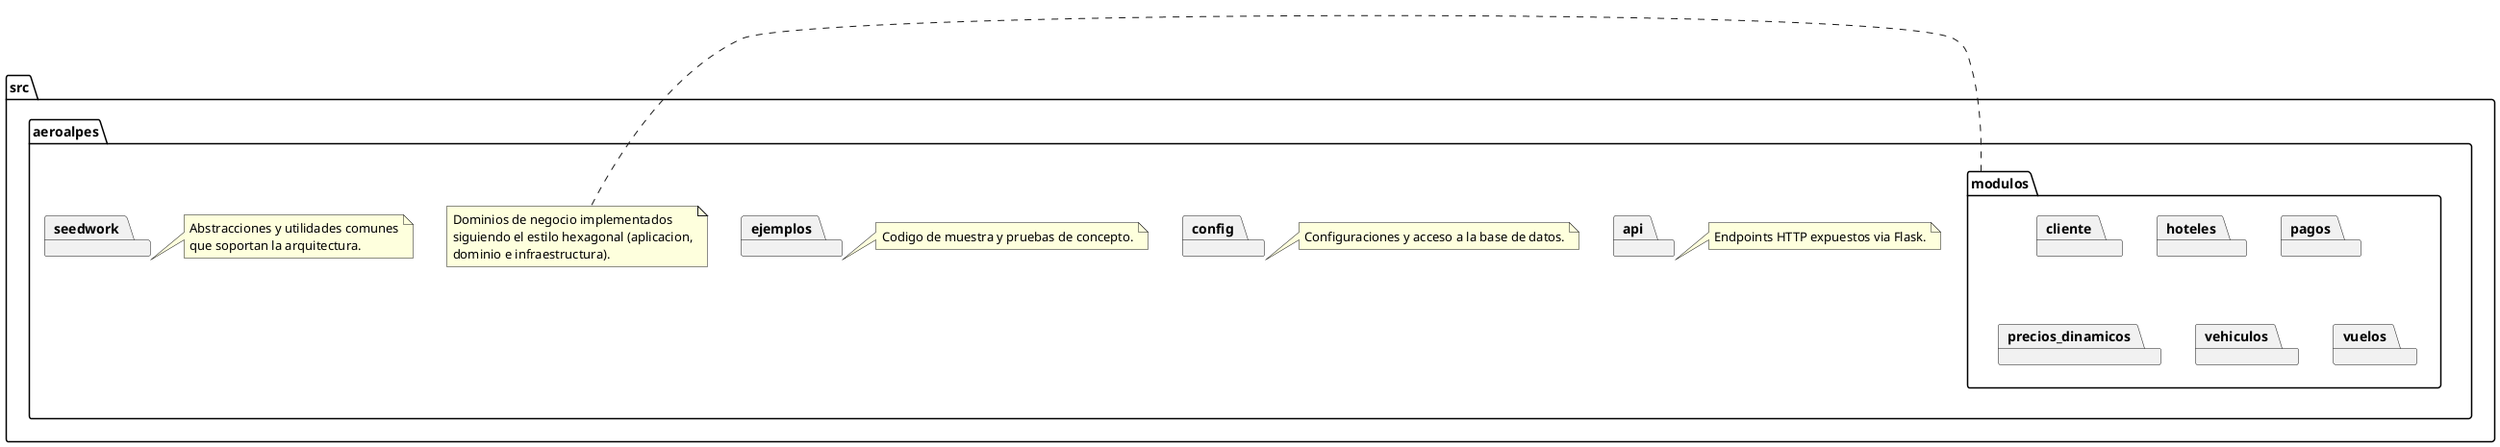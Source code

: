 @startuml
' Vista de paquetes basada en arquitectura hexagonal

package "src" {
    package "aeroalpes" {
        package "api" as api
        note right of api
            Endpoints HTTP expuestos via Flask.
        end note

        package "config" as config
        note right of config
            Configuraciones y acceso a la base de datos.
        end note

        package "ejemplos" as ejemplos
        note right of ejemplos
            Codigo de muestra y pruebas de concepto.
        end note

        package "modulos" as modulos {
            package "cliente"
            package "hoteles"
            package "pagos"
            package "precios_dinamicos"
            package "vehiculos"
            package "vuelos" as vuelos
        }
        note right of modulos
            Dominios de negocio implementados
            siguiendo el estilo hexagonal (aplicacion,
            dominio e infraestructura).
        end note

        package "seedwork" as seedwork
        note right of seedwork
            Abstracciones y utilidades comunes
            que soportan la arquitectura.
        end note
    }
}
@enduml